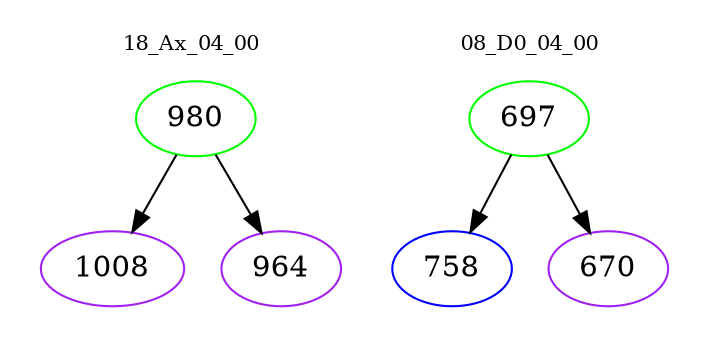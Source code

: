 digraph{
subgraph cluster_0 {
color = white
label = "18_Ax_04_00";
fontsize=10;
T0_980 [label="980", color="green"]
T0_980 -> T0_1008 [color="black"]
T0_1008 [label="1008", color="purple"]
T0_980 -> T0_964 [color="black"]
T0_964 [label="964", color="purple"]
}
subgraph cluster_1 {
color = white
label = "08_D0_04_00";
fontsize=10;
T1_697 [label="697", color="green"]
T1_697 -> T1_758 [color="black"]
T1_758 [label="758", color="blue"]
T1_697 -> T1_670 [color="black"]
T1_670 [label="670", color="purple"]
}
}
